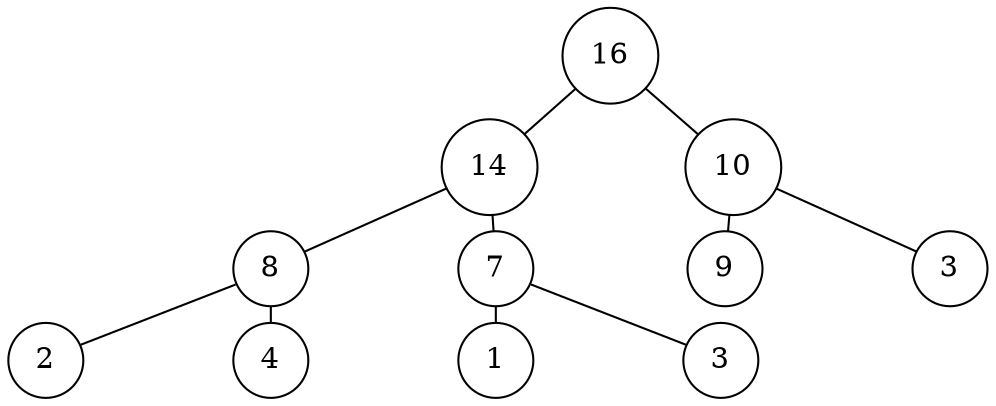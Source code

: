 digraph BT2B {
    nodesep=1;
    ranksep=0.1;
    margin=0;
    graph [ordering="out"]
    node [shape=circle];
    edge [arrowsize=0.8, arrowhead=none, arrowtail=none];
    3.1 [label="3"]; //Special case to allow duplicates
    3.2 [label="3"]; //Special case to allow duplicates
    16 -> 14;
    16 -> 10;
    14 -> 8;
    14 -> 7;
    10 -> 9;
    10 -> 3.1;
    8 -> 2;
    8 -> 4;
    7 -> 1;
    7 -> 3.2;
}